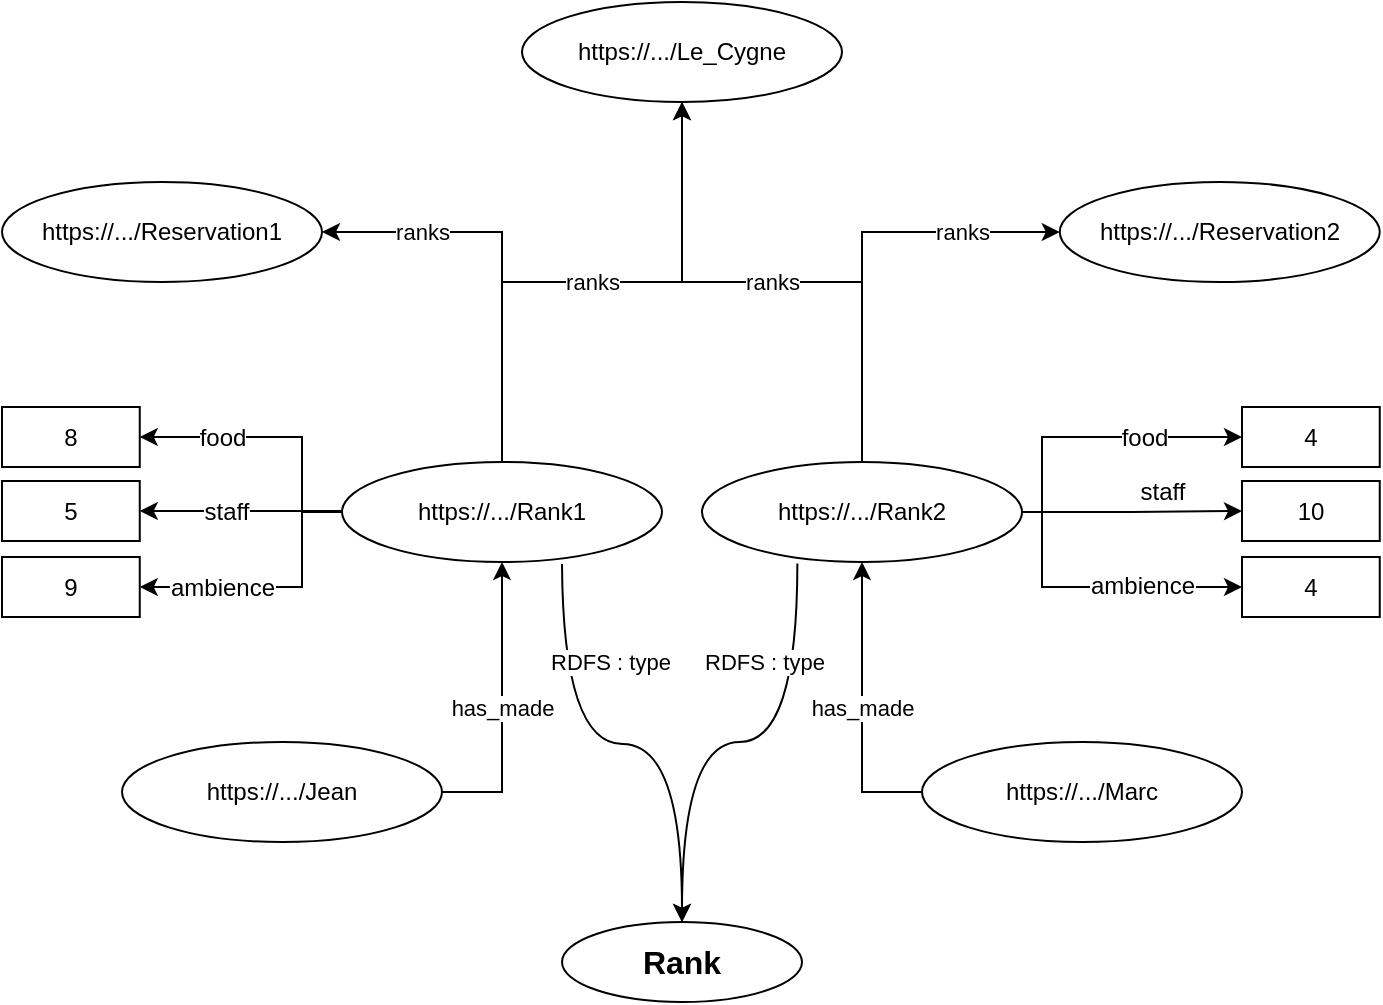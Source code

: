 <mxfile version="13.0.9">
    <diagram id="6hGFLwfOUW9BJ-s0fimq" name="Page-1">
        <mxGraphModel dx="822" dy="579" grid="1" gridSize="10" guides="1" tooltips="1" connect="1" arrows="1" fold="1" page="1" pageScale="1" pageWidth="1169" pageHeight="827" math="0" shadow="0">
            <root>
                <mxCell id="0"/>
                <mxCell id="1" parent="0"/>
                <mxCell id="2" value="has_made" style="edgeStyle=orthogonalEdgeStyle;orthogonalLoop=1;jettySize=auto;html=1;entryX=0.5;entryY=1;entryDx=0;entryDy=0;exitX=0;exitY=0.5;exitDx=0;exitDy=0;rounded=0;" parent="1" source="3" target="7" edge="1">
                    <mxGeometry relative="1" as="geometry"/>
                </mxCell>
                <mxCell id="3" value="https://.../Marc" style="ellipse;whiteSpace=wrap;html=1;" parent="1" vertex="1">
                    <mxGeometry x="630" y="570" width="160" height="50" as="geometry"/>
                </mxCell>
                <mxCell id="4" value="has_made" style="edgeStyle=orthogonalEdgeStyle;orthogonalLoop=1;jettySize=auto;html=1;entryX=0.5;entryY=1;entryDx=0;entryDy=0;exitX=1;exitY=0.5;exitDx=0;exitDy=0;rounded=0;" parent="1" source="5" target="6" edge="1">
                    <mxGeometry relative="1" as="geometry"/>
                </mxCell>
                <mxCell id="5" value="https://.../Jean" style="ellipse;whiteSpace=wrap;html=1;" parent="1" vertex="1">
                    <mxGeometry x="230" y="570" width="160" height="50" as="geometry"/>
                </mxCell>
                <mxCell id="9" value="ranks" style="edgeStyle=orthogonalEdgeStyle;rounded=0;orthogonalLoop=1;jettySize=auto;html=1;" parent="1" source="6" target="8" edge="1">
                    <mxGeometry relative="1" as="geometry"/>
                </mxCell>
                <mxCell id="22" style="edgeStyle=orthogonalEdgeStyle;rounded=0;orthogonalLoop=1;jettySize=auto;html=1;entryX=1;entryY=0.5;entryDx=0;entryDy=0;" parent="1" source="6" target="14" edge="1">
                    <mxGeometry relative="1" as="geometry">
                        <Array as="points">
                            <mxPoint x="320" y="455"/>
                            <mxPoint x="320" y="417"/>
                        </Array>
                    </mxGeometry>
                </mxCell>
                <mxCell id="25" value="&lt;span style=&quot;font-size: 12px&quot;&gt;food&lt;/span&gt;" style="edgeLabel;html=1;align=center;verticalAlign=middle;resizable=0;points=[];" parent="22" vertex="1" connectable="0">
                    <mxGeometry x="0.304" y="1" relative="1" as="geometry">
                        <mxPoint x="-7" y="-1.01" as="offset"/>
                    </mxGeometry>
                </mxCell>
                <mxCell id="23" style="edgeStyle=orthogonalEdgeStyle;rounded=0;orthogonalLoop=1;jettySize=auto;html=1;entryX=1;entryY=0.5;entryDx=0;entryDy=0;" parent="1" source="6" target="15" edge="1">
                    <mxGeometry relative="1" as="geometry">
                        <Array as="points">
                            <mxPoint x="289" y="455"/>
                        </Array>
                    </mxGeometry>
                </mxCell>
                <mxCell id="26" value="&lt;span style=&quot;font-size: 12px&quot;&gt;staff&lt;/span&gt;" style="edgeLabel;html=1;align=center;verticalAlign=middle;resizable=0;points=[];" parent="23" vertex="1" connectable="0">
                    <mxGeometry x="0.16" y="1" relative="1" as="geometry">
                        <mxPoint y="-1.02" as="offset"/>
                    </mxGeometry>
                </mxCell>
                <mxCell id="24" style="edgeStyle=orthogonalEdgeStyle;rounded=0;orthogonalLoop=1;jettySize=auto;html=1;entryX=1;entryY=0.5;entryDx=0;entryDy=0;" parent="1" source="6" target="16" edge="1">
                    <mxGeometry relative="1" as="geometry">
                        <Array as="points">
                            <mxPoint x="320" y="455"/>
                            <mxPoint x="320" y="492"/>
                        </Array>
                    </mxGeometry>
                </mxCell>
                <mxCell id="27" value="&lt;span style=&quot;font-size: 12px&quot;&gt;ambience&lt;/span&gt;" style="edgeLabel;html=1;align=center;verticalAlign=middle;resizable=0;points=[];" parent="24" vertex="1" connectable="0">
                    <mxGeometry x="0.243" relative="1" as="geometry">
                        <mxPoint x="-11.33" y="-0.02" as="offset"/>
                    </mxGeometry>
                </mxCell>
                <mxCell id="31" value="ranks" style="edgeStyle=orthogonalEdgeStyle;rounded=0;orthogonalLoop=1;jettySize=auto;html=1;entryX=1;entryY=0.5;entryDx=0;entryDy=0;exitX=0.5;exitY=0;exitDx=0;exitDy=0;" parent="1" source="6" target="28" edge="1">
                    <mxGeometry x="0.512" relative="1" as="geometry">
                        <mxPoint as="offset"/>
                    </mxGeometry>
                </mxCell>
                <mxCell id="35" style="edgeStyle=orthogonalEdgeStyle;curved=1;orthogonalLoop=1;jettySize=auto;html=1;" parent="1" target="32" edge="1">
                    <mxGeometry relative="1" as="geometry">
                        <mxPoint x="450" y="481" as="sourcePoint"/>
                    </mxGeometry>
                </mxCell>
                <mxCell id="37" value="RDFS : type" style="edgeLabel;html=1;align=center;verticalAlign=middle;resizable=0;points=[];" parent="35" vertex="1" connectable="0">
                    <mxGeometry x="-0.763" y="5" relative="1" as="geometry">
                        <mxPoint x="18.91" y="20.2" as="offset"/>
                    </mxGeometry>
                </mxCell>
                <mxCell id="6" value="https://.../Rank1" style="ellipse;whiteSpace=wrap;html=1;" parent="1" vertex="1">
                    <mxGeometry x="340" y="430" width="160" height="50" as="geometry"/>
                </mxCell>
                <mxCell id="10" value="ranks" style="edgeStyle=orthogonalEdgeStyle;rounded=0;orthogonalLoop=1;jettySize=auto;html=1;entryX=0.5;entryY=1;entryDx=0;entryDy=0;" parent="1" source="7" target="8" edge="1">
                    <mxGeometry relative="1" as="geometry"/>
                </mxCell>
                <mxCell id="17" value="&lt;span style=&quot;font-size: 12px&quot;&gt;food&lt;/span&gt;" style="edgeStyle=orthogonalEdgeStyle;rounded=0;orthogonalLoop=1;jettySize=auto;html=1;entryX=0;entryY=0.5;entryDx=0;entryDy=0;" parent="1" source="7" target="11" edge="1">
                    <mxGeometry x="0.322" relative="1" as="geometry">
                        <Array as="points">
                            <mxPoint x="690" y="455"/>
                            <mxPoint x="690" y="418"/>
                        </Array>
                        <mxPoint x="1" as="offset"/>
                    </mxGeometry>
                </mxCell>
                <mxCell id="18" style="edgeStyle=orthogonalEdgeStyle;rounded=0;orthogonalLoop=1;jettySize=auto;html=1;entryX=0;entryY=0.5;entryDx=0;entryDy=0;" parent="1" source="7" target="12" edge="1">
                    <mxGeometry relative="1" as="geometry"/>
                </mxCell>
                <mxCell id="20" value="&lt;span style=&quot;font-size: 12px&quot;&gt;staff&lt;/span&gt;" style="edgeLabel;html=1;align=center;verticalAlign=middle;resizable=0;points=[];" parent="18" vertex="1" connectable="0">
                    <mxGeometry x="0.003" y="10" relative="1" as="geometry">
                        <mxPoint x="15" as="offset"/>
                    </mxGeometry>
                </mxCell>
                <mxCell id="19" style="edgeStyle=orthogonalEdgeStyle;rounded=0;orthogonalLoop=1;jettySize=auto;html=1;entryX=0;entryY=0.5;entryDx=0;entryDy=0;" parent="1" source="7" target="13" edge="1">
                    <mxGeometry relative="1" as="geometry">
                        <Array as="points">
                            <mxPoint x="690" y="455"/>
                            <mxPoint x="690" y="493"/>
                        </Array>
                    </mxGeometry>
                </mxCell>
                <mxCell id="21" value="&lt;span style=&quot;font-size: 12px&quot;&gt;ambience&lt;/span&gt;" style="edgeLabel;html=1;align=center;verticalAlign=middle;resizable=0;points=[];" parent="19" vertex="1" connectable="0">
                    <mxGeometry x="0.072" y="1" relative="1" as="geometry">
                        <mxPoint x="18.5" as="offset"/>
                    </mxGeometry>
                </mxCell>
                <mxCell id="30" value="ranks" style="edgeStyle=orthogonalEdgeStyle;rounded=0;orthogonalLoop=1;jettySize=auto;html=1;entryX=0;entryY=0.5;entryDx=0;entryDy=0;exitX=0.5;exitY=0;exitDx=0;exitDy=0;" parent="1" source="7" target="29" edge="1">
                    <mxGeometry x="0.543" relative="1" as="geometry">
                        <mxPoint as="offset"/>
                    </mxGeometry>
                </mxCell>
                <mxCell id="36" value="RDFS : type" style="edgeStyle=orthogonalEdgeStyle;curved=1;orthogonalLoop=1;jettySize=auto;html=1;entryX=0.5;entryY=0;entryDx=0;entryDy=0;exitX=0.298;exitY=1.016;exitDx=0;exitDy=0;exitPerimeter=0;" parent="1" source="7" target="32" edge="1">
                    <mxGeometry x="-0.118" y="-40" relative="1" as="geometry">
                        <mxPoint x="568" y="470" as="sourcePoint"/>
                        <mxPoint x="-1" as="offset"/>
                    </mxGeometry>
                </mxCell>
                <mxCell id="7" value="https://.../Rank2" style="ellipse;whiteSpace=wrap;html=1;" parent="1" vertex="1">
                    <mxGeometry x="520" y="430" width="160" height="50" as="geometry"/>
                </mxCell>
                <mxCell id="8" value="https://.../Le_Cygne" style="ellipse;whiteSpace=wrap;html=1;" parent="1" vertex="1">
                    <mxGeometry x="430" y="200" width="160" height="50" as="geometry"/>
                </mxCell>
                <mxCell id="11" value="4" style="rounded=0;whiteSpace=wrap;html=1;" parent="1" vertex="1">
                    <mxGeometry x="790" y="402.5" width="68.88" height="30" as="geometry"/>
                </mxCell>
                <mxCell id="12" value="10" style="rounded=0;whiteSpace=wrap;html=1;" parent="1" vertex="1">
                    <mxGeometry x="790" y="439.5" width="68.88" height="30" as="geometry"/>
                </mxCell>
                <mxCell id="13" value="4" style="rounded=0;whiteSpace=wrap;html=1;" parent="1" vertex="1">
                    <mxGeometry x="790" y="477.5" width="68.88" height="30" as="geometry"/>
                </mxCell>
                <mxCell id="14" value="8" style="rounded=0;whiteSpace=wrap;html=1;" parent="1" vertex="1">
                    <mxGeometry x="170" y="402.5" width="68.88" height="30" as="geometry"/>
                </mxCell>
                <mxCell id="15" value="5" style="rounded=0;whiteSpace=wrap;html=1;" parent="1" vertex="1">
                    <mxGeometry x="170" y="439.5" width="68.88" height="30" as="geometry"/>
                </mxCell>
                <mxCell id="16" value="9" style="rounded=0;whiteSpace=wrap;html=1;" parent="1" vertex="1">
                    <mxGeometry x="170" y="477.5" width="68.88" height="30" as="geometry"/>
                </mxCell>
                <mxCell id="28" value="https://.../Reservation1" style="ellipse;whiteSpace=wrap;html=1;" parent="1" vertex="1">
                    <mxGeometry x="170" y="290" width="160" height="50" as="geometry"/>
                </mxCell>
                <mxCell id="29" value="https://.../Reservation2" style="ellipse;whiteSpace=wrap;html=1;" parent="1" vertex="1">
                    <mxGeometry x="698.88" y="290" width="160" height="50" as="geometry"/>
                </mxCell>
                <mxCell id="32" value="Rank" style="ellipse;whiteSpace=wrap;html=1;fontSize=16;fontStyle=1" parent="1" vertex="1">
                    <mxGeometry x="450" y="660" width="120" height="40" as="geometry"/>
                </mxCell>
            </root>
        </mxGraphModel>
    </diagram>
</mxfile>